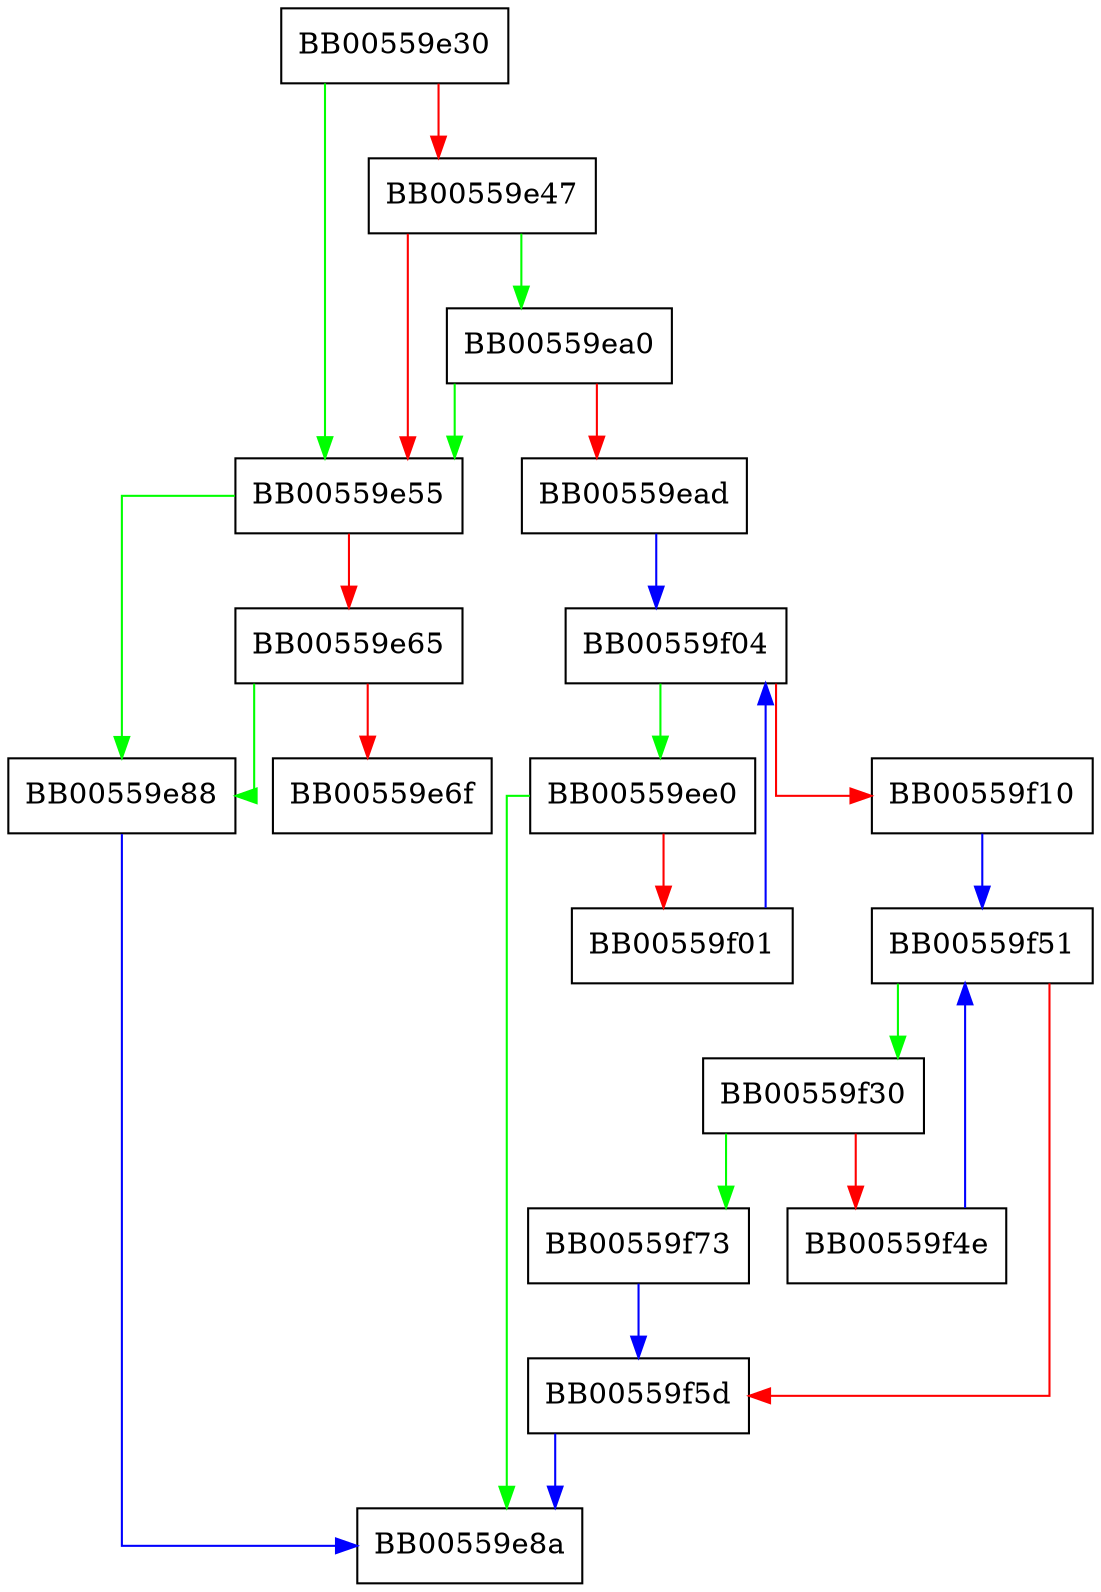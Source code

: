 digraph selfsigned_verify_cb {
  node [shape="box"];
  graph [splines=ortho];
  BB00559e30 -> BB00559e55 [color="green"];
  BB00559e30 -> BB00559e47 [color="red"];
  BB00559e47 -> BB00559ea0 [color="green"];
  BB00559e47 -> BB00559e55 [color="red"];
  BB00559e55 -> BB00559e88 [color="green"];
  BB00559e55 -> BB00559e65 [color="red"];
  BB00559e65 -> BB00559e88 [color="green"];
  BB00559e65 -> BB00559e6f [color="red"];
  BB00559e88 -> BB00559e8a [color="blue"];
  BB00559ea0 -> BB00559e55 [color="green"];
  BB00559ea0 -> BB00559ead [color="red"];
  BB00559ead -> BB00559f04 [color="blue"];
  BB00559ee0 -> BB00559e8a [color="green"];
  BB00559ee0 -> BB00559f01 [color="red"];
  BB00559f01 -> BB00559f04 [color="blue"];
  BB00559f04 -> BB00559ee0 [color="green"];
  BB00559f04 -> BB00559f10 [color="red"];
  BB00559f10 -> BB00559f51 [color="blue"];
  BB00559f30 -> BB00559f73 [color="green"];
  BB00559f30 -> BB00559f4e [color="red"];
  BB00559f4e -> BB00559f51 [color="blue"];
  BB00559f51 -> BB00559f30 [color="green"];
  BB00559f51 -> BB00559f5d [color="red"];
  BB00559f5d -> BB00559e8a [color="blue"];
  BB00559f73 -> BB00559f5d [color="blue"];
}